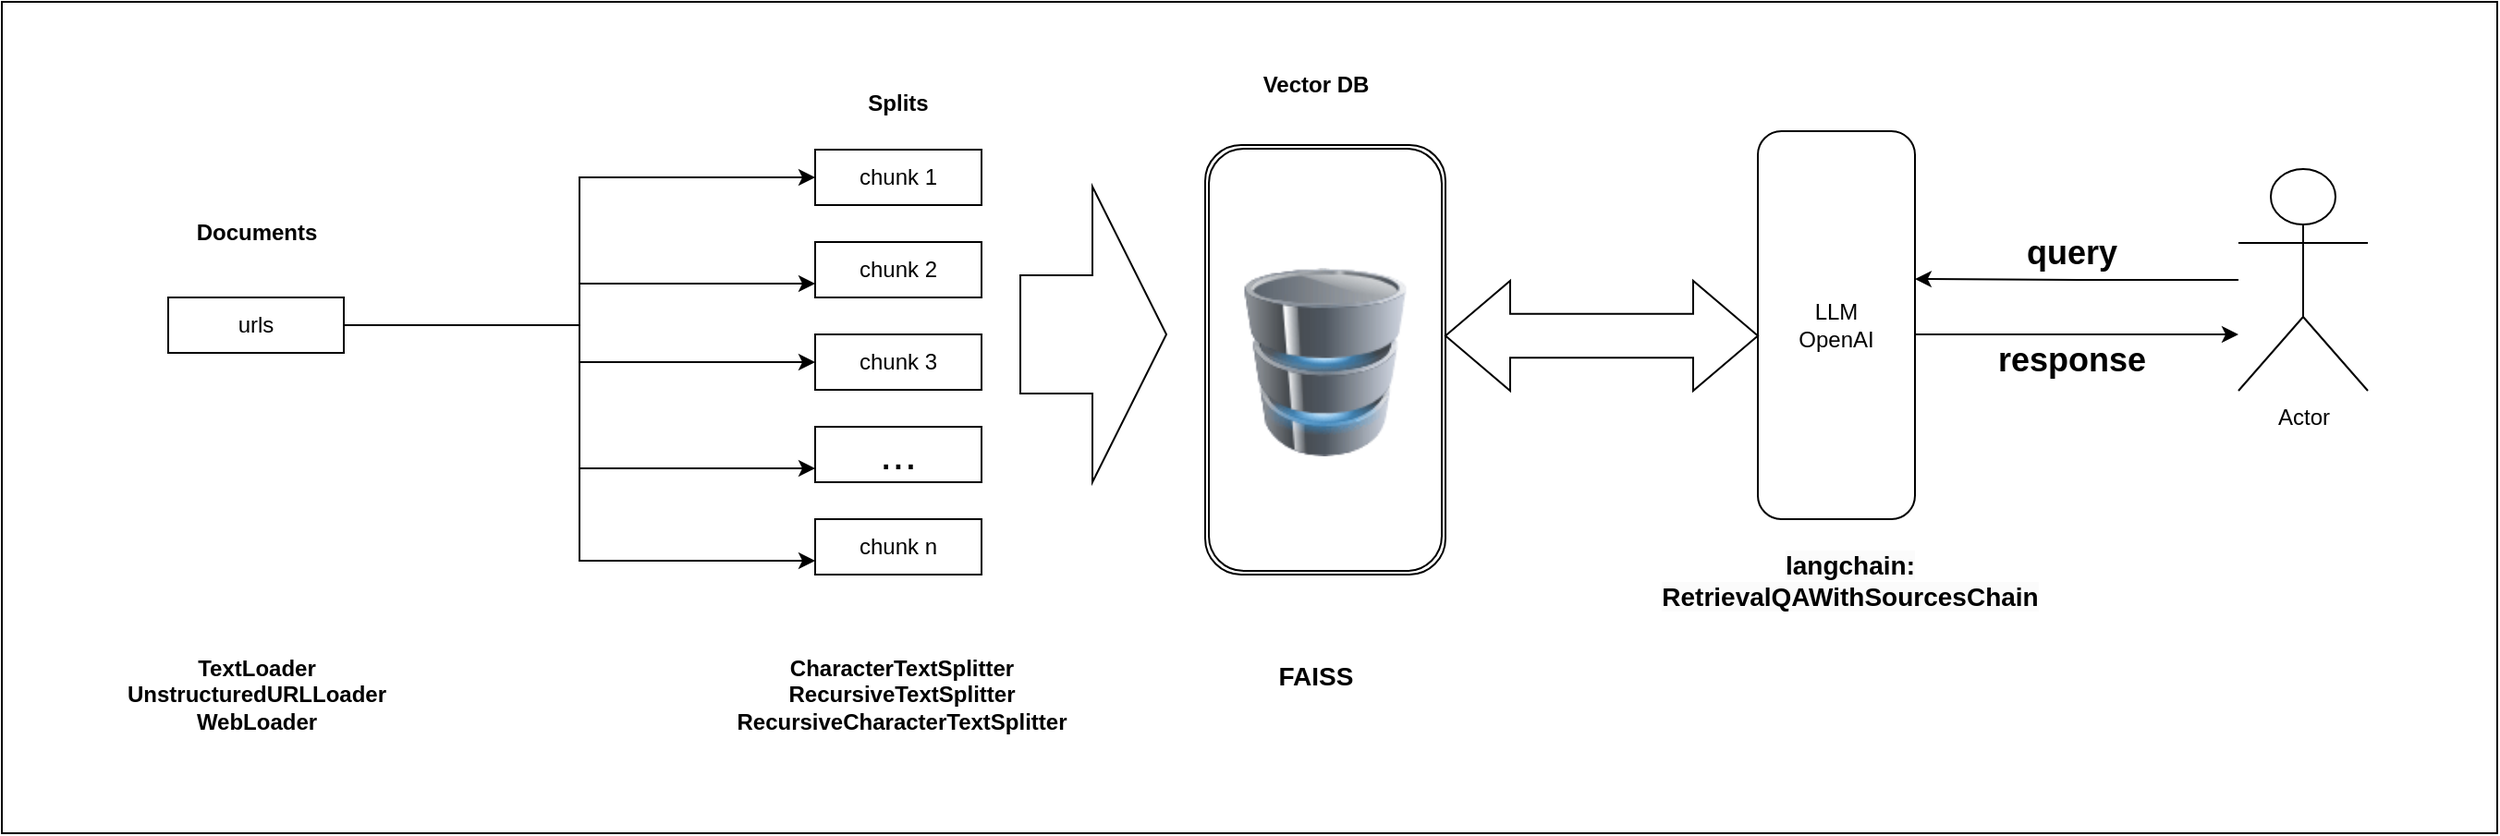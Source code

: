 <mxfile version="24.3.1" type="device">
  <diagram name="Page-1" id="pUanN6CVQbGm9JBGeGc4">
    <mxGraphModel dx="3241" dy="738" grid="1" gridSize="10" guides="1" tooltips="1" connect="1" arrows="1" fold="1" page="1" pageScale="1" pageWidth="827" pageHeight="1169" math="0" shadow="0">
      <root>
        <mxCell id="0" />
        <mxCell id="1" parent="0" />
        <mxCell id="cPwPEIwOsvJeh78arhtC-10" style="edgeStyle=orthogonalEdgeStyle;rounded=0;orthogonalLoop=1;jettySize=auto;html=1;entryX=0;entryY=0.5;entryDx=0;entryDy=0;" edge="1" parent="1" source="cPwPEIwOsvJeh78arhtC-1" target="cPwPEIwOsvJeh78arhtC-5">
          <mxGeometry relative="1" as="geometry" />
        </mxCell>
        <mxCell id="cPwPEIwOsvJeh78arhtC-11" style="edgeStyle=orthogonalEdgeStyle;rounded=0;orthogonalLoop=1;jettySize=auto;html=1;entryX=0;entryY=0.75;entryDx=0;entryDy=0;" edge="1" parent="1" source="cPwPEIwOsvJeh78arhtC-1" target="cPwPEIwOsvJeh78arhtC-7">
          <mxGeometry relative="1" as="geometry" />
        </mxCell>
        <mxCell id="cPwPEIwOsvJeh78arhtC-12" style="edgeStyle=orthogonalEdgeStyle;rounded=0;orthogonalLoop=1;jettySize=auto;html=1;entryX=0;entryY=0.5;entryDx=0;entryDy=0;" edge="1" parent="1" source="cPwPEIwOsvJeh78arhtC-1" target="cPwPEIwOsvJeh78arhtC-8">
          <mxGeometry relative="1" as="geometry" />
        </mxCell>
        <mxCell id="cPwPEIwOsvJeh78arhtC-13" style="edgeStyle=orthogonalEdgeStyle;rounded=0;orthogonalLoop=1;jettySize=auto;html=1;entryX=0;entryY=0.75;entryDx=0;entryDy=0;" edge="1" parent="1" source="cPwPEIwOsvJeh78arhtC-1" target="cPwPEIwOsvJeh78arhtC-9">
          <mxGeometry relative="1" as="geometry" />
        </mxCell>
        <mxCell id="cPwPEIwOsvJeh78arhtC-18" style="edgeStyle=orthogonalEdgeStyle;rounded=0;orthogonalLoop=1;jettySize=auto;html=1;entryX=0;entryY=0.75;entryDx=0;entryDy=0;" edge="1" parent="1" source="cPwPEIwOsvJeh78arhtC-1" target="cPwPEIwOsvJeh78arhtC-17">
          <mxGeometry relative="1" as="geometry" />
        </mxCell>
        <mxCell id="cPwPEIwOsvJeh78arhtC-1" value="urls" style="rounded=0;whiteSpace=wrap;html=1;" vertex="1" parent="1">
          <mxGeometry x="-810" y="190" width="95" height="30" as="geometry" />
        </mxCell>
        <mxCell id="cPwPEIwOsvJeh78arhtC-2" value="&lt;b&gt;Documents&lt;/b&gt;" style="text;html=1;align=center;verticalAlign=middle;whiteSpace=wrap;rounded=0;" vertex="1" parent="1">
          <mxGeometry x="-792.5" y="140" width="60" height="30" as="geometry" />
        </mxCell>
        <mxCell id="cPwPEIwOsvJeh78arhtC-5" value="chunk 1" style="rounded=0;whiteSpace=wrap;html=1;" vertex="1" parent="1">
          <mxGeometry x="-460" y="110" width="90" height="30" as="geometry" />
        </mxCell>
        <mxCell id="cPwPEIwOsvJeh78arhtC-7" value="chunk 2" style="rounded=0;whiteSpace=wrap;html=1;" vertex="1" parent="1">
          <mxGeometry x="-460" y="160" width="90" height="30" as="geometry" />
        </mxCell>
        <mxCell id="cPwPEIwOsvJeh78arhtC-8" value="chunk 3" style="rounded=0;whiteSpace=wrap;html=1;" vertex="1" parent="1">
          <mxGeometry x="-460" y="210" width="90" height="30" as="geometry" />
        </mxCell>
        <mxCell id="cPwPEIwOsvJeh78arhtC-9" value="&lt;font style=&quot;font-size: 24px;&quot;&gt;...&lt;/font&gt;" style="rounded=0;whiteSpace=wrap;html=1;" vertex="1" parent="1">
          <mxGeometry x="-460" y="260" width="90" height="30" as="geometry" />
        </mxCell>
        <mxCell id="cPwPEIwOsvJeh78arhtC-14" value="&lt;b&gt;Splits&lt;/b&gt;" style="text;html=1;align=center;verticalAlign=middle;whiteSpace=wrap;rounded=0;" vertex="1" parent="1">
          <mxGeometry x="-445" y="70" width="60" height="30" as="geometry" />
        </mxCell>
        <mxCell id="cPwPEIwOsvJeh78arhtC-17" value="chunk n" style="rounded=0;whiteSpace=wrap;html=1;" vertex="1" parent="1">
          <mxGeometry x="-460" y="310" width="90" height="30" as="geometry" />
        </mxCell>
        <mxCell id="cPwPEIwOsvJeh78arhtC-19" value="&lt;b&gt;TextLoader&lt;/b&gt;&lt;div&gt;&lt;b&gt;UnstructuredURLLoader&lt;/b&gt;&lt;/div&gt;&lt;div&gt;&lt;b&gt;WebLoader&lt;/b&gt;&lt;/div&gt;" style="text;html=1;align=center;verticalAlign=middle;whiteSpace=wrap;rounded=0;" vertex="1" parent="1">
          <mxGeometry x="-792.5" y="390" width="60" height="30" as="geometry" />
        </mxCell>
        <mxCell id="cPwPEIwOsvJeh78arhtC-21" value="&lt;div&gt;&lt;b&gt;CharacterTextSplitter&lt;/b&gt;&lt;br&gt;&lt;/div&gt;&lt;div&gt;&lt;b&gt;RecursiveTextSplitter&lt;/b&gt;&lt;br&gt;&lt;/div&gt;&lt;b&gt;RecursiveCharacterTextSplitter&lt;/b&gt;" style="text;html=1;align=center;verticalAlign=middle;whiteSpace=wrap;rounded=0;" vertex="1" parent="1">
          <mxGeometry x="-508" y="365" width="190" height="80" as="geometry" />
        </mxCell>
        <mxCell id="cPwPEIwOsvJeh78arhtC-27" value="" style="shape=ext;double=1;rounded=1;whiteSpace=wrap;html=1;direction=south;" vertex="1" parent="1">
          <mxGeometry x="-249" y="107.5" width="130" height="232.5" as="geometry" />
        </mxCell>
        <mxCell id="cPwPEIwOsvJeh78arhtC-24" value="" style="image;html=1;image=img/lib/clip_art/computers/Database_128x128.png" vertex="1" parent="1">
          <mxGeometry x="-227.75" y="75" width="87.5" height="300" as="geometry" />
        </mxCell>
        <mxCell id="cPwPEIwOsvJeh78arhtC-28" value="&lt;b&gt;Vector DB&lt;/b&gt;" style="text;html=1;align=center;verticalAlign=middle;whiteSpace=wrap;rounded=0;" vertex="1" parent="1">
          <mxGeometry x="-219" y="60" width="60" height="30" as="geometry" />
        </mxCell>
        <mxCell id="cPwPEIwOsvJeh78arhtC-29" value="" style="html=1;shadow=0;dashed=0;align=center;verticalAlign=middle;shape=mxgraph.arrows2.arrow;dy=0.6;dx=40;notch=0;" vertex="1" parent="1">
          <mxGeometry x="-349" y="130" width="79" height="160" as="geometry" />
        </mxCell>
        <mxCell id="cPwPEIwOsvJeh78arhtC-30" value="&lt;b&gt;&lt;font style=&quot;font-size: 14px;&quot;&gt;FAISS&lt;/font&gt;&lt;/b&gt;" style="text;html=1;align=center;verticalAlign=middle;whiteSpace=wrap;rounded=0;" vertex="1" parent="1">
          <mxGeometry x="-219" y="380" width="60" height="30" as="geometry" />
        </mxCell>
        <mxCell id="cPwPEIwOsvJeh78arhtC-41" style="edgeStyle=orthogonalEdgeStyle;rounded=0;orthogonalLoop=1;jettySize=auto;html=1;exitX=1;exitY=0.75;exitDx=0;exitDy=0;" edge="1" parent="1" target="cPwPEIwOsvJeh78arhtC-39">
          <mxGeometry relative="1" as="geometry">
            <mxPoint x="135" y="270.5" as="sourcePoint" />
            <mxPoint x="282.5" y="210" as="targetPoint" />
            <Array as="points">
              <mxPoint x="135" y="210" />
            </Array>
          </mxGeometry>
        </mxCell>
        <mxCell id="cPwPEIwOsvJeh78arhtC-32" value="LLM&lt;div&gt;OpenAI&lt;/div&gt;" style="rounded=1;whiteSpace=wrap;html=1;" vertex="1" parent="1">
          <mxGeometry x="50" y="100" width="85" height="210" as="geometry" />
        </mxCell>
        <mxCell id="cPwPEIwOsvJeh78arhtC-39" value="Actor" style="shape=umlActor;verticalLabelPosition=bottom;verticalAlign=top;html=1;" vertex="1" parent="1">
          <mxGeometry x="310" y="120.5" width="70" height="120" as="geometry" />
        </mxCell>
        <mxCell id="cPwPEIwOsvJeh78arhtC-42" style="edgeStyle=orthogonalEdgeStyle;rounded=0;orthogonalLoop=1;jettySize=auto;html=1;entryX=0.999;entryY=0.381;entryDx=0;entryDy=0;entryPerimeter=0;" edge="1" parent="1" source="cPwPEIwOsvJeh78arhtC-39" target="cPwPEIwOsvJeh78arhtC-32">
          <mxGeometry relative="1" as="geometry" />
        </mxCell>
        <mxCell id="cPwPEIwOsvJeh78arhtC-44" value="" style="html=1;shadow=0;dashed=0;align=center;verticalAlign=middle;shape=mxgraph.arrows2.twoWayArrow;dy=0.6;dx=35;" vertex="1" parent="1">
          <mxGeometry x="-119" y="181" width="169" height="59.5" as="geometry" />
        </mxCell>
        <mxCell id="cPwPEIwOsvJeh78arhtC-45" value="&lt;b&gt;&lt;font style=&quot;font-size: 18px;&quot;&gt;query&lt;/font&gt;&lt;/b&gt;" style="text;html=1;align=center;verticalAlign=middle;whiteSpace=wrap;rounded=0;" vertex="1" parent="1">
          <mxGeometry x="180" y="151" width="80" height="30" as="geometry" />
        </mxCell>
        <mxCell id="cPwPEIwOsvJeh78arhtC-46" value="&lt;b&gt;&lt;font style=&quot;font-size: 18px;&quot;&gt;response&lt;/font&gt;&lt;/b&gt;" style="text;html=1;align=center;verticalAlign=middle;whiteSpace=wrap;rounded=0;" vertex="1" parent="1">
          <mxGeometry x="180" y="208.75" width="80" height="30" as="geometry" />
        </mxCell>
        <mxCell id="cPwPEIwOsvJeh78arhtC-47" value="&lt;b style=&quot;forced-color-adjust: none; color: rgb(0, 0, 0); font-family: Helvetica; font-size: 14px; font-style: normal; font-variant-ligatures: normal; font-variant-caps: normal; letter-spacing: normal; orphans: 2; text-indent: 0px; text-transform: none; widows: 2; word-spacing: 0px; -webkit-text-stroke-width: 0px; white-space: normal; background-color: rgb(251, 251, 251); text-decoration-thickness: initial; text-decoration-style: initial; text-decoration-color: initial;&quot;&gt;langchain: RetrievalQAWithSourcesChain&lt;/b&gt;" style="text;whiteSpace=wrap;html=1;align=center;" vertex="1" parent="1">
          <mxGeometry x="-20" y="320" width="240" height="40" as="geometry" />
        </mxCell>
        <mxCell id="cPwPEIwOsvJeh78arhtC-48" value="" style="rounded=0;whiteSpace=wrap;html=1;fillColor=none;" vertex="1" parent="1">
          <mxGeometry x="-900" y="30" width="1350" height="450" as="geometry" />
        </mxCell>
      </root>
    </mxGraphModel>
  </diagram>
</mxfile>
